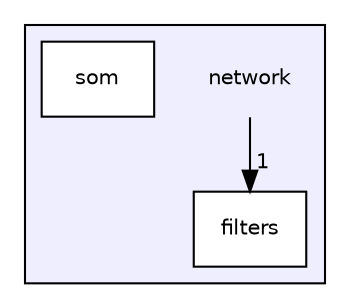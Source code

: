 digraph "network" {
  compound=true
  node [ fontsize="10", fontname="Helvetica"];
  edge [ labelfontsize="10", labelfontname="Helvetica"];
  subgraph clusterdir_c901c14b65aa229498a52b725b3d4a2c {
    graph [ bgcolor="#eeeeff", pencolor="black", label="" URL="dir_c901c14b65aa229498a52b725b3d4a2c.html"];
    dir_c901c14b65aa229498a52b725b3d4a2c [shape=plaintext label="network"];
    dir_afcb9171591750becc3af8fed651a252 [shape=box label="filters" color="black" fillcolor="white" style="filled" URL="dir_afcb9171591750becc3af8fed651a252.html"];
    dir_f1d898c538e6d788f60535fd84bc929f [shape=box label="som" color="black" fillcolor="white" style="filled" URL="dir_f1d898c538e6d788f60535fd84bc929f.html"];
  }
  dir_c901c14b65aa229498a52b725b3d4a2c->dir_afcb9171591750becc3af8fed651a252 [headlabel="1", labeldistance=1.5 headhref="dir_000003_000004.html"];
}
